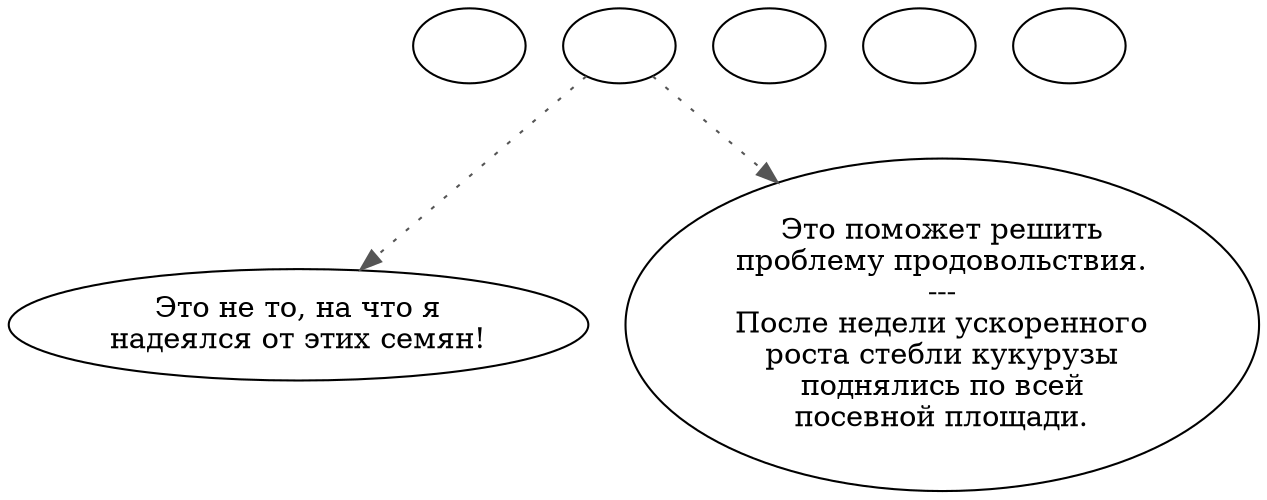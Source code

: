 digraph epai11 {
  "start" [style=filled       fillcolor="#FFFFFF"       color="#000000"]
  "start" [label=""]
  "use_obj_on_p_proc" [style=filled       fillcolor="#FFFFFF"       color="#000000"]
  "use_obj_on_p_proc" -> "evil_plant_placing_p_proc" [style=dotted color="#555555"]
  "use_obj_on_p_proc" -> "corn_placing_p_proc" [style=dotted color="#555555"]
  "use_obj_on_p_proc" [label=""]
  "use_p_proc" [style=filled       fillcolor="#FFFFFF"       color="#000000"]
  "use_p_proc" [label=""]
  "pickup_p_proc" [style=filled       fillcolor="#FFFFFF"       color="#000000"]
  "pickup_p_proc" [label=""]
  "destroy_p_proc" [style=filled       fillcolor="#FFFFFF"       color="#000000"]
  "destroy_p_proc" [label=""]
  "evil_plant_placing_p_proc" [style=filled       fillcolor="#FFFFFF"       color="#000000"]
  "evil_plant_placing_p_proc" [label="Это не то, на что я\nнадеялся от этих семян!"]
  "corn_placing_p_proc" [style=filled       fillcolor="#FFFFFF"       color="#000000"]
  "corn_placing_p_proc" [label="Это поможет решить\nпроблему продовольствия.\n---\nПосле недели ускоренного\nроста стебли кукурузы\nподнялись по всей\nпосевной площади."]
}